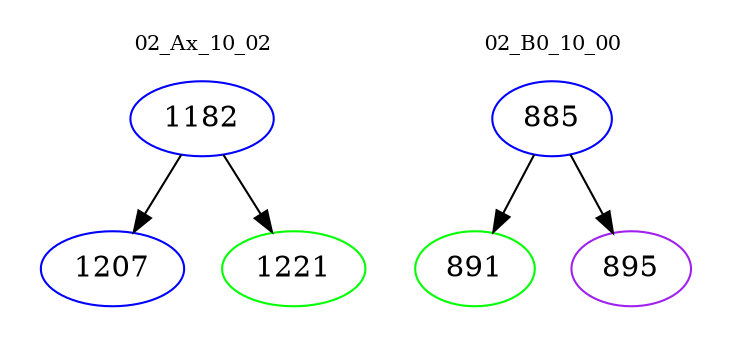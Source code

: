 digraph{
subgraph cluster_0 {
color = white
label = "02_Ax_10_02";
fontsize=10;
T0_1182 [label="1182", color="blue"]
T0_1182 -> T0_1207 [color="black"]
T0_1207 [label="1207", color="blue"]
T0_1182 -> T0_1221 [color="black"]
T0_1221 [label="1221", color="green"]
}
subgraph cluster_1 {
color = white
label = "02_B0_10_00";
fontsize=10;
T1_885 [label="885", color="blue"]
T1_885 -> T1_891 [color="black"]
T1_891 [label="891", color="green"]
T1_885 -> T1_895 [color="black"]
T1_895 [label="895", color="purple"]
}
}

